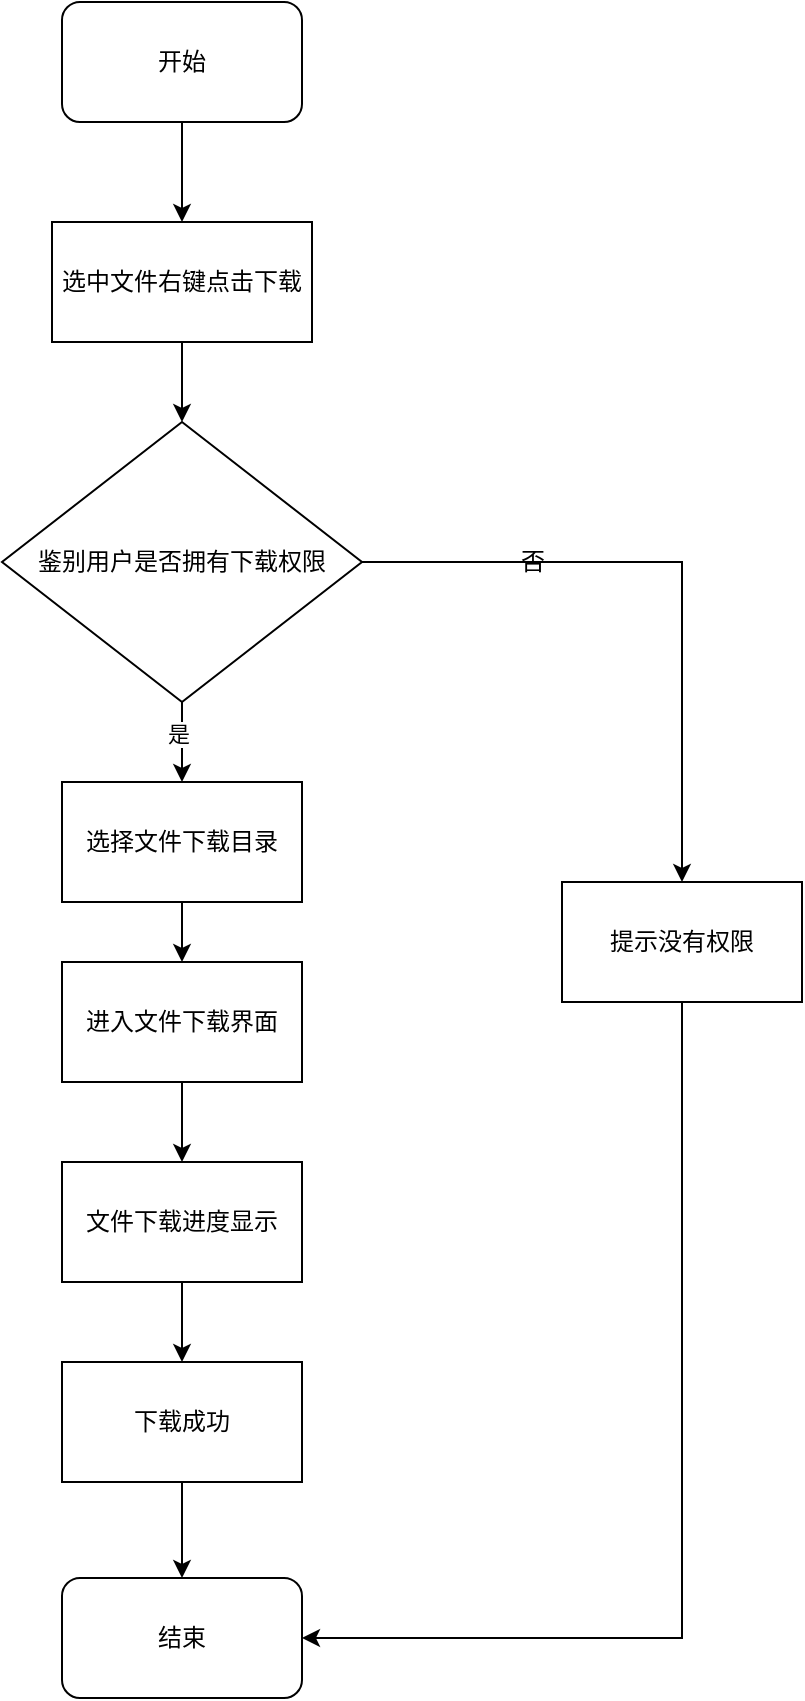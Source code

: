 <mxfile version="18.0.3" type="github">
  <diagram id="yAQsRkxzy1M32LrbWx4g" name="Page-1">
    <mxGraphModel dx="2062" dy="1057" grid="0" gridSize="10" guides="1" tooltips="1" connect="1" arrows="1" fold="1" page="0" pageScale="1" pageWidth="827" pageHeight="1169" math="0" shadow="0">
      <root>
        <mxCell id="0" />
        <mxCell id="1" parent="0" />
        <mxCell id="iPMktVKm5FhJwludf6pB-3" value="" style="edgeStyle=orthogonalEdgeStyle;rounded=0;orthogonalLoop=1;jettySize=auto;html=1;" parent="1" source="iPMktVKm5FhJwludf6pB-1" target="iPMktVKm5FhJwludf6pB-2" edge="1">
          <mxGeometry relative="1" as="geometry" />
        </mxCell>
        <mxCell id="iPMktVKm5FhJwludf6pB-1" value="开始&lt;br&gt;" style="rounded=1;whiteSpace=wrap;html=1;" parent="1" vertex="1">
          <mxGeometry x="240" y="50" width="120" height="60" as="geometry" />
        </mxCell>
        <mxCell id="iPMktVKm5FhJwludf6pB-5" style="edgeStyle=orthogonalEdgeStyle;rounded=0;orthogonalLoop=1;jettySize=auto;html=1;exitX=0.5;exitY=1;exitDx=0;exitDy=0;" parent="1" source="iPMktVKm5FhJwludf6pB-2" target="iPMktVKm5FhJwludf6pB-14" edge="1">
          <mxGeometry relative="1" as="geometry" />
        </mxCell>
        <mxCell id="iPMktVKm5FhJwludf6pB-2" value="选中文件右键点击下载" style="rounded=0;whiteSpace=wrap;html=1;" parent="1" vertex="1">
          <mxGeometry x="235" y="160" width="130" height="60" as="geometry" />
        </mxCell>
        <mxCell id="iPMktVKm5FhJwludf6pB-7" value="" style="edgeStyle=orthogonalEdgeStyle;rounded=0;orthogonalLoop=1;jettySize=auto;html=1;" parent="1" source="iPMktVKm5FhJwludf6pB-4" target="iPMktVKm5FhJwludf6pB-6" edge="1">
          <mxGeometry relative="1" as="geometry" />
        </mxCell>
        <mxCell id="iPMktVKm5FhJwludf6pB-4" value="选择文件下载目录" style="rounded=0;whiteSpace=wrap;html=1;" parent="1" vertex="1">
          <mxGeometry x="240" y="440" width="120" height="60" as="geometry" />
        </mxCell>
        <mxCell id="iPMktVKm5FhJwludf6pB-9" style="edgeStyle=orthogonalEdgeStyle;rounded=0;orthogonalLoop=1;jettySize=auto;html=1;exitX=0.5;exitY=1;exitDx=0;exitDy=0;" parent="1" source="iPMktVKm5FhJwludf6pB-6" target="iPMktVKm5FhJwludf6pB-8" edge="1">
          <mxGeometry relative="1" as="geometry" />
        </mxCell>
        <mxCell id="iPMktVKm5FhJwludf6pB-6" value="进入文件下载界面" style="rounded=0;whiteSpace=wrap;html=1;" parent="1" vertex="1">
          <mxGeometry x="240" y="530" width="120" height="60" as="geometry" />
        </mxCell>
        <mxCell id="iPMktVKm5FhJwludf6pB-11" value="" style="edgeStyle=orthogonalEdgeStyle;rounded=0;orthogonalLoop=1;jettySize=auto;html=1;" parent="1" source="iPMktVKm5FhJwludf6pB-8" target="iPMktVKm5FhJwludf6pB-10" edge="1">
          <mxGeometry relative="1" as="geometry" />
        </mxCell>
        <mxCell id="iPMktVKm5FhJwludf6pB-8" value="文件下载进度显示" style="rounded=0;whiteSpace=wrap;html=1;" parent="1" vertex="1">
          <mxGeometry x="240" y="630" width="120" height="60" as="geometry" />
        </mxCell>
        <mxCell id="iPMktVKm5FhJwludf6pB-20" style="edgeStyle=orthogonalEdgeStyle;rounded=0;orthogonalLoop=1;jettySize=auto;html=1;exitX=0.5;exitY=1;exitDx=0;exitDy=0;" parent="1" source="iPMktVKm5FhJwludf6pB-10" target="iPMktVKm5FhJwludf6pB-12" edge="1">
          <mxGeometry relative="1" as="geometry" />
        </mxCell>
        <mxCell id="iPMktVKm5FhJwludf6pB-10" value="下载成功" style="rounded=0;whiteSpace=wrap;html=1;" parent="1" vertex="1">
          <mxGeometry x="240" y="730" width="120" height="60" as="geometry" />
        </mxCell>
        <mxCell id="iPMktVKm5FhJwludf6pB-12" value="结束" style="rounded=1;whiteSpace=wrap;html=1;" parent="1" vertex="1">
          <mxGeometry x="240" y="838" width="120" height="60" as="geometry" />
        </mxCell>
        <mxCell id="iPMktVKm5FhJwludf6pB-15" style="edgeStyle=orthogonalEdgeStyle;rounded=0;orthogonalLoop=1;jettySize=auto;html=1;exitX=0.5;exitY=1;exitDx=0;exitDy=0;" parent="1" source="iPMktVKm5FhJwludf6pB-14" target="iPMktVKm5FhJwludf6pB-4" edge="1">
          <mxGeometry relative="1" as="geometry" />
        </mxCell>
        <mxCell id="iPMktVKm5FhJwludf6pB-16" value="是" style="edgeLabel;html=1;align=center;verticalAlign=middle;resizable=0;points=[];" parent="iPMktVKm5FhJwludf6pB-15" vertex="1" connectable="0">
          <mxGeometry x="-0.226" y="-2" relative="1" as="geometry">
            <mxPoint as="offset" />
          </mxGeometry>
        </mxCell>
        <mxCell id="iPMktVKm5FhJwludf6pB-17" style="edgeStyle=orthogonalEdgeStyle;rounded=0;orthogonalLoop=1;jettySize=auto;html=1;exitX=1;exitY=0.5;exitDx=0;exitDy=0;entryX=0.5;entryY=0;entryDx=0;entryDy=0;" parent="1" source="iPMktVKm5FhJwludf6pB-14" target="iPMktVKm5FhJwludf6pB-18" edge="1">
          <mxGeometry relative="1" as="geometry">
            <mxPoint x="530.0" y="480" as="targetPoint" />
          </mxGeometry>
        </mxCell>
        <mxCell id="iPMktVKm5FhJwludf6pB-14" value="鉴别用户是否拥有下载权限" style="rhombus;whiteSpace=wrap;html=1;" parent="1" vertex="1">
          <mxGeometry x="210" y="260" width="180" height="140" as="geometry" />
        </mxCell>
        <mxCell id="iPMktVKm5FhJwludf6pB-21" style="edgeStyle=orthogonalEdgeStyle;rounded=0;orthogonalLoop=1;jettySize=auto;html=1;exitX=0.5;exitY=1;exitDx=0;exitDy=0;entryX=1;entryY=0.5;entryDx=0;entryDy=0;" parent="1" source="iPMktVKm5FhJwludf6pB-18" target="iPMktVKm5FhJwludf6pB-12" edge="1">
          <mxGeometry relative="1" as="geometry" />
        </mxCell>
        <mxCell id="iPMktVKm5FhJwludf6pB-18" value="提示没有权限" style="rounded=0;whiteSpace=wrap;html=1;" parent="1" vertex="1">
          <mxGeometry x="490" y="490" width="120" height="60" as="geometry" />
        </mxCell>
        <mxCell id="iPMktVKm5FhJwludf6pB-19" value="否" style="text;html=1;align=center;verticalAlign=middle;resizable=0;points=[];autosize=1;strokeColor=none;fillColor=none;" parent="1" vertex="1">
          <mxGeometry x="460" y="320" width="30" height="20" as="geometry" />
        </mxCell>
      </root>
    </mxGraphModel>
  </diagram>
</mxfile>
